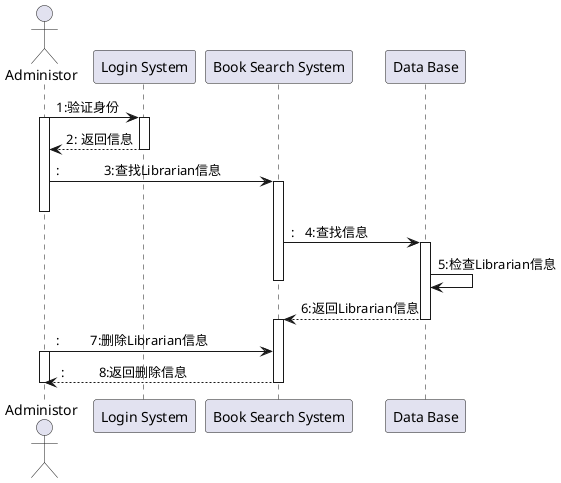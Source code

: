 @startuml
actor Administor
participant "Login System" as A
participant "Book Search System" as B
participant "Data Base" as C

Administor-> A: 1:验证身份
activate Administor
activate A
A-->Administor: 2: 返回信息
deactivate A

Administor->B::             3:查找Librarian信息
activate B
deactivate Administor
B->C::   4:查找信息
activate C
C->C:5:检查Librarian信息
deactivate B
C-->B:6:返回Librarian信息
deactivate C
activate B

Administor->B::         7:删除Librarian信息
activate Administor
B-->Administor::          8:返回删除信息
deactivate B
deactivate Administor
@enduml